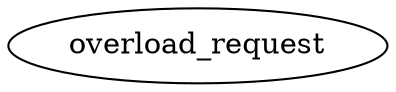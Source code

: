 strict digraph "" {
	overload_request	 [complexity=0,
		importance=0.00194243705295,
		rank=0.0];
}
